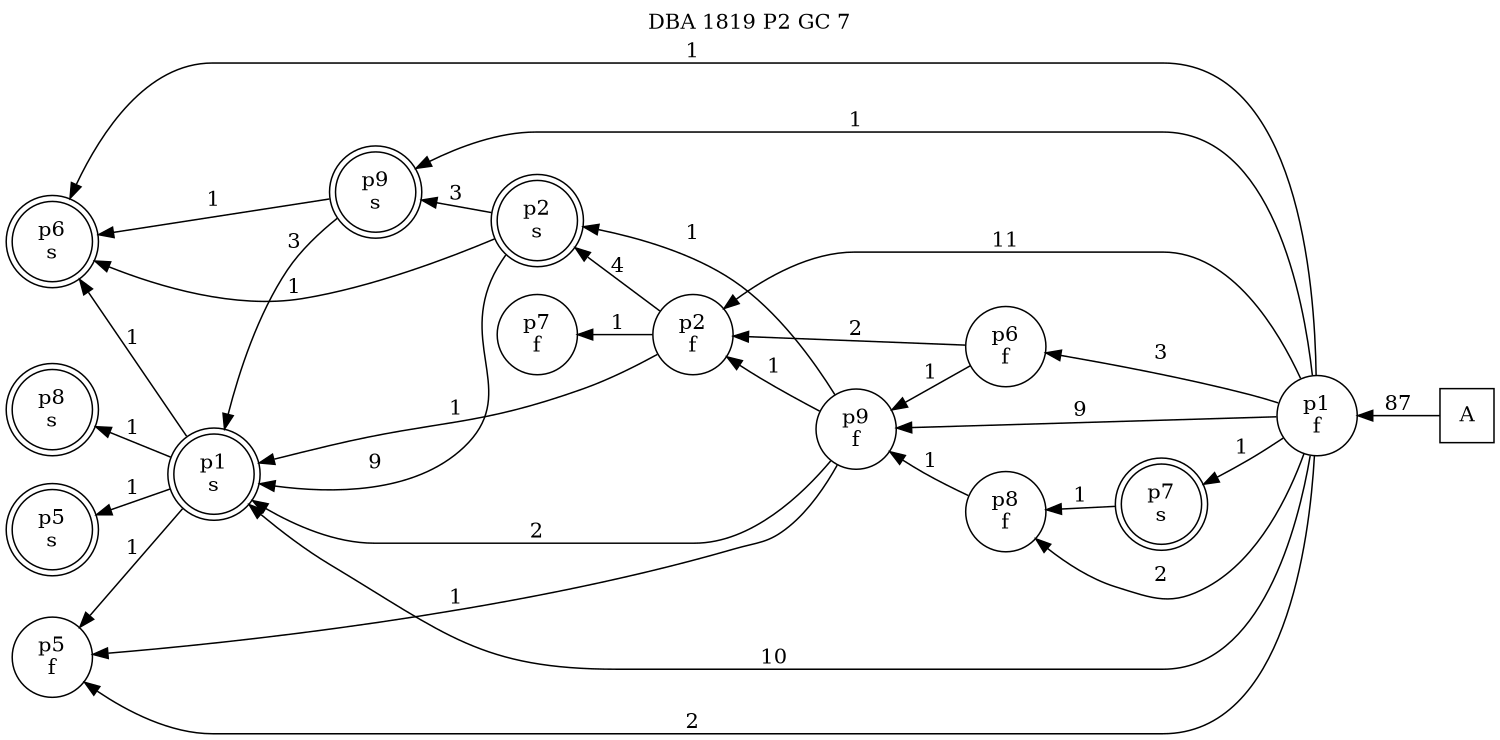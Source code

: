 digraph DBA_1819_P2_GC_7_GOOD {
labelloc="tl"
label= " DBA 1819 P2 GC 7 "
rankdir="RL";
graph [ size=" 10 , 10 !"]

"A" [shape="square" label="A"]
"p1_f" [shape="circle" label="p1
f"]
"p2_f" [shape="circle" label="p2
f"]
"p9_f" [shape="circle" label="p9
f"]
"p6_f" [shape="circle" label="p6
f"]
"p7_f" [shape="circle" label="p7
f"]
"p5_f" [shape="circle" label="p5
f"]
"p8_f" [shape="circle" label="p8
f"]
"p2_s" [shape="doublecircle" label="p2
s"]
"p1_s" [shape="doublecircle" label="p1
s"]
"p6_s" [shape="doublecircle" label="p6
s"]
"p9_s" [shape="doublecircle" label="p9
s"]
"p5_s" [shape="doublecircle" label="p5
s"]
"p7_s" [shape="doublecircle" label="p7
s"]
"p8_s" [shape="doublecircle" label="p8
s"]
"A" -> "p1_f" [ label=87]
"p1_f" -> "p2_f" [ label=11]
"p1_f" -> "p9_f" [ label=9]
"p1_f" -> "p6_f" [ label=3]
"p1_f" -> "p5_f" [ label=2]
"p1_f" -> "p8_f" [ label=2]
"p1_f" -> "p1_s" [ label=10]
"p1_f" -> "p6_s" [ label=1]
"p1_f" -> "p9_s" [ label=1]
"p1_f" -> "p7_s" [ label=1]
"p2_f" -> "p7_f" [ label=1]
"p2_f" -> "p2_s" [ label=4]
"p2_f" -> "p1_s" [ label=1]
"p9_f" -> "p2_f" [ label=1]
"p9_f" -> "p5_f" [ label=1]
"p9_f" -> "p2_s" [ label=1]
"p9_f" -> "p1_s" [ label=2]
"p6_f" -> "p2_f" [ label=2]
"p6_f" -> "p9_f" [ label=1]
"p8_f" -> "p9_f" [ label=1]
"p2_s" -> "p1_s" [ label=9]
"p2_s" -> "p6_s" [ label=1]
"p2_s" -> "p9_s" [ label=3]
"p1_s" -> "p5_f" [ label=1]
"p1_s" -> "p6_s" [ label=1]
"p1_s" -> "p5_s" [ label=1]
"p1_s" -> "p8_s" [ label=1]
"p9_s" -> "p1_s" [ label=3]
"p9_s" -> "p6_s" [ label=1]
"p7_s" -> "p8_f" [ label=1]
}
